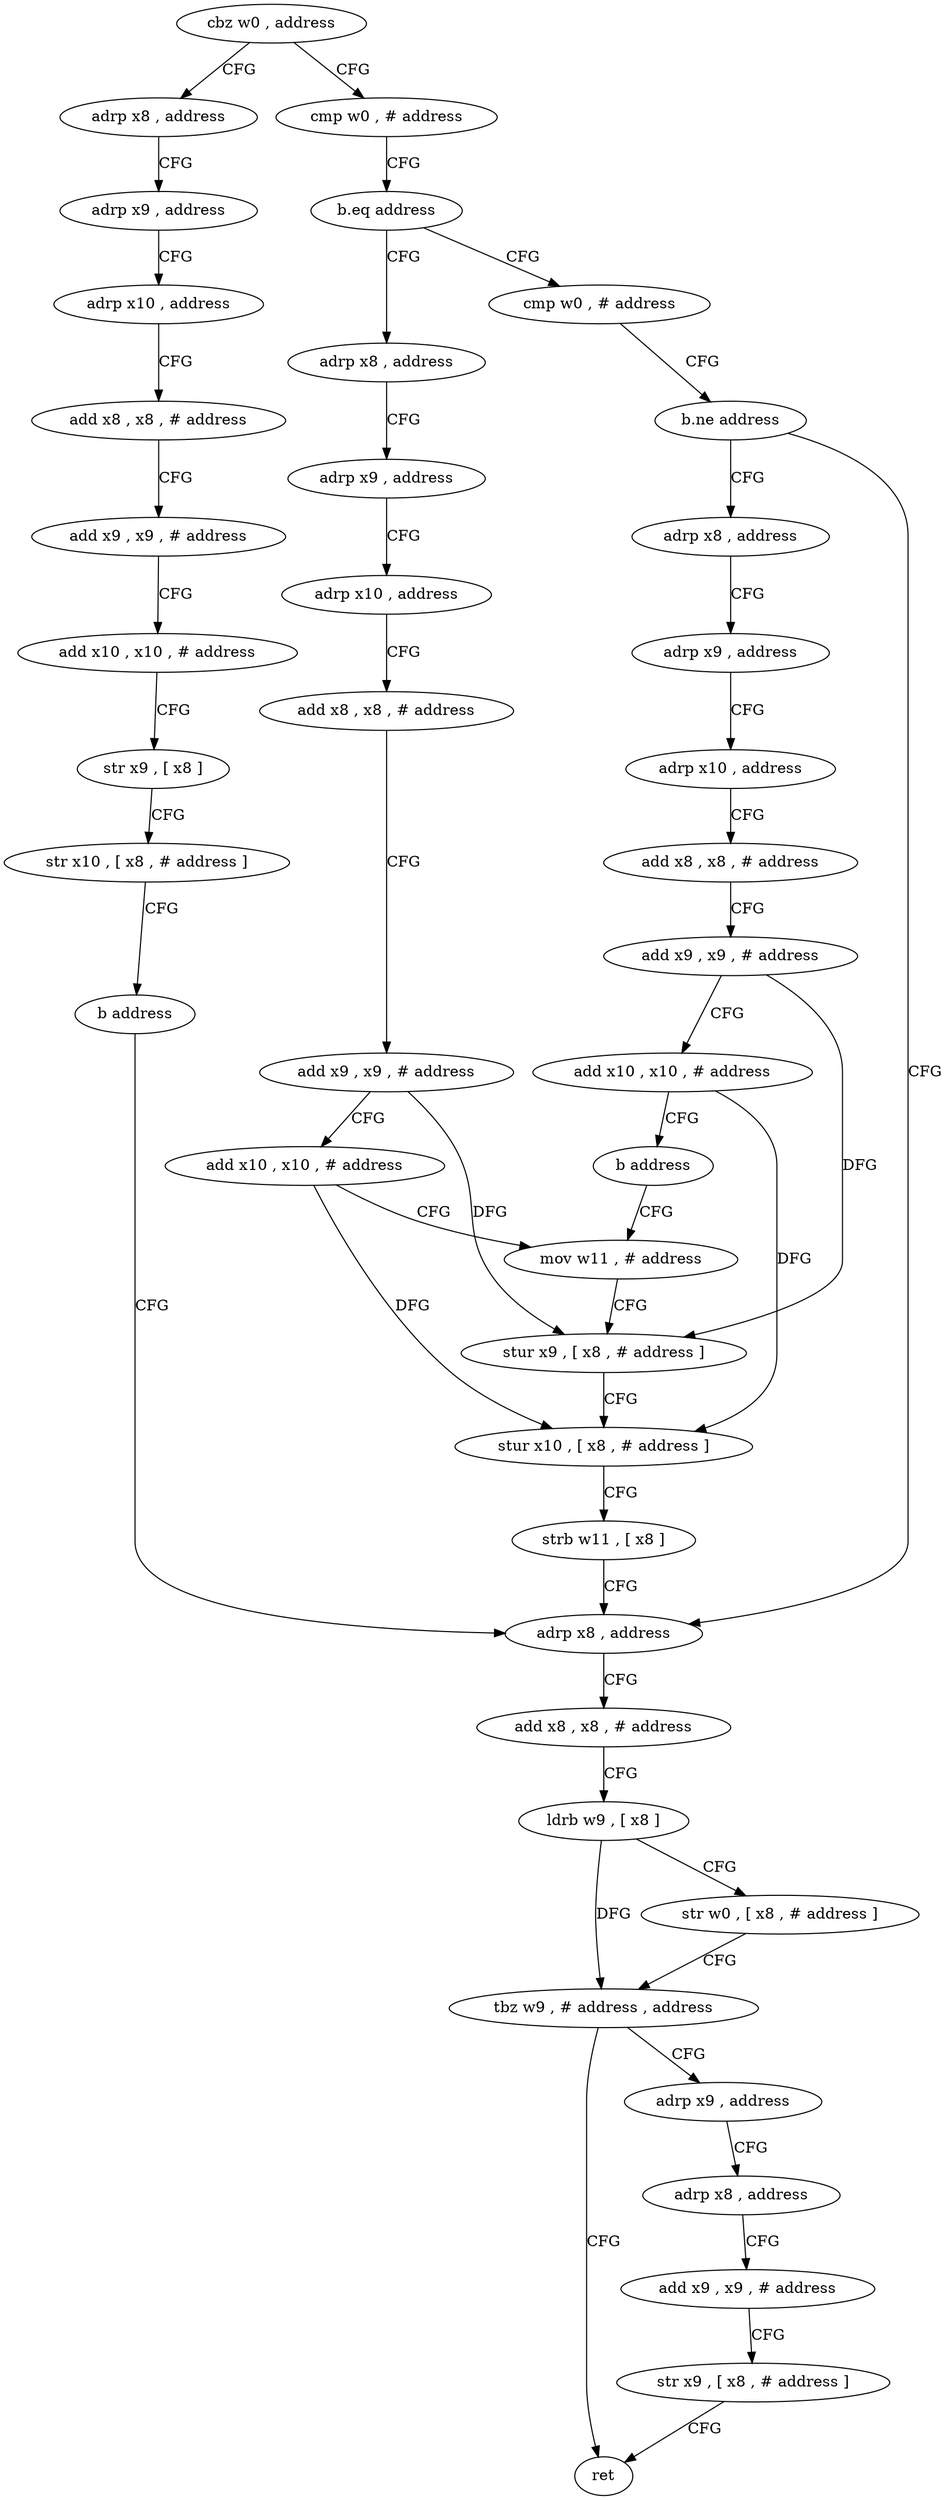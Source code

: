 digraph "func" {
"4241676" [label = "cbz w0 , address" ]
"4241724" [label = "adrp x8 , address" ]
"4241680" [label = "cmp w0 , # address" ]
"4241728" [label = "adrp x9 , address" ]
"4241732" [label = "adrp x10 , address" ]
"4241736" [label = "add x8 , x8 , # address" ]
"4241740" [label = "add x9 , x9 , # address" ]
"4241744" [label = "add x10 , x10 , # address" ]
"4241748" [label = "str x9 , [ x8 ]" ]
"4241752" [label = "str x10 , [ x8 , # address ]" ]
"4241756" [label = "b address" ]
"4241800" [label = "adrp x8 , address" ]
"4241684" [label = "b.eq address" ]
"4241760" [label = "adrp x8 , address" ]
"4241688" [label = "cmp w0 , # address" ]
"4241804" [label = "add x8 , x8 , # address" ]
"4241808" [label = "ldrb w9 , [ x8 ]" ]
"4241812" [label = "str w0 , [ x8 , # address ]" ]
"4241816" [label = "tbz w9 , # address , address" ]
"4241836" [label = "ret" ]
"4241820" [label = "adrp x9 , address" ]
"4241764" [label = "adrp x9 , address" ]
"4241768" [label = "adrp x10 , address" ]
"4241772" [label = "add x8 , x8 , # address" ]
"4241776" [label = "add x9 , x9 , # address" ]
"4241780" [label = "add x10 , x10 , # address" ]
"4241784" [label = "mov w11 , # address" ]
"4241692" [label = "b.ne address" ]
"4241696" [label = "adrp x8 , address" ]
"4241824" [label = "adrp x8 , address" ]
"4241828" [label = "add x9 , x9 , # address" ]
"4241832" [label = "str x9 , [ x8 , # address ]" ]
"4241700" [label = "adrp x9 , address" ]
"4241704" [label = "adrp x10 , address" ]
"4241708" [label = "add x8 , x8 , # address" ]
"4241712" [label = "add x9 , x9 , # address" ]
"4241716" [label = "add x10 , x10 , # address" ]
"4241720" [label = "b address" ]
"4241788" [label = "stur x9 , [ x8 , # address ]" ]
"4241792" [label = "stur x10 , [ x8 , # address ]" ]
"4241796" [label = "strb w11 , [ x8 ]" ]
"4241676" -> "4241724" [ label = "CFG" ]
"4241676" -> "4241680" [ label = "CFG" ]
"4241724" -> "4241728" [ label = "CFG" ]
"4241680" -> "4241684" [ label = "CFG" ]
"4241728" -> "4241732" [ label = "CFG" ]
"4241732" -> "4241736" [ label = "CFG" ]
"4241736" -> "4241740" [ label = "CFG" ]
"4241740" -> "4241744" [ label = "CFG" ]
"4241744" -> "4241748" [ label = "CFG" ]
"4241748" -> "4241752" [ label = "CFG" ]
"4241752" -> "4241756" [ label = "CFG" ]
"4241756" -> "4241800" [ label = "CFG" ]
"4241800" -> "4241804" [ label = "CFG" ]
"4241684" -> "4241760" [ label = "CFG" ]
"4241684" -> "4241688" [ label = "CFG" ]
"4241760" -> "4241764" [ label = "CFG" ]
"4241688" -> "4241692" [ label = "CFG" ]
"4241804" -> "4241808" [ label = "CFG" ]
"4241808" -> "4241812" [ label = "CFG" ]
"4241808" -> "4241816" [ label = "DFG" ]
"4241812" -> "4241816" [ label = "CFG" ]
"4241816" -> "4241836" [ label = "CFG" ]
"4241816" -> "4241820" [ label = "CFG" ]
"4241820" -> "4241824" [ label = "CFG" ]
"4241764" -> "4241768" [ label = "CFG" ]
"4241768" -> "4241772" [ label = "CFG" ]
"4241772" -> "4241776" [ label = "CFG" ]
"4241776" -> "4241780" [ label = "CFG" ]
"4241776" -> "4241788" [ label = "DFG" ]
"4241780" -> "4241784" [ label = "CFG" ]
"4241780" -> "4241792" [ label = "DFG" ]
"4241784" -> "4241788" [ label = "CFG" ]
"4241692" -> "4241800" [ label = "CFG" ]
"4241692" -> "4241696" [ label = "CFG" ]
"4241696" -> "4241700" [ label = "CFG" ]
"4241824" -> "4241828" [ label = "CFG" ]
"4241828" -> "4241832" [ label = "CFG" ]
"4241832" -> "4241836" [ label = "CFG" ]
"4241700" -> "4241704" [ label = "CFG" ]
"4241704" -> "4241708" [ label = "CFG" ]
"4241708" -> "4241712" [ label = "CFG" ]
"4241712" -> "4241716" [ label = "CFG" ]
"4241712" -> "4241788" [ label = "DFG" ]
"4241716" -> "4241720" [ label = "CFG" ]
"4241716" -> "4241792" [ label = "DFG" ]
"4241720" -> "4241784" [ label = "CFG" ]
"4241788" -> "4241792" [ label = "CFG" ]
"4241792" -> "4241796" [ label = "CFG" ]
"4241796" -> "4241800" [ label = "CFG" ]
}
